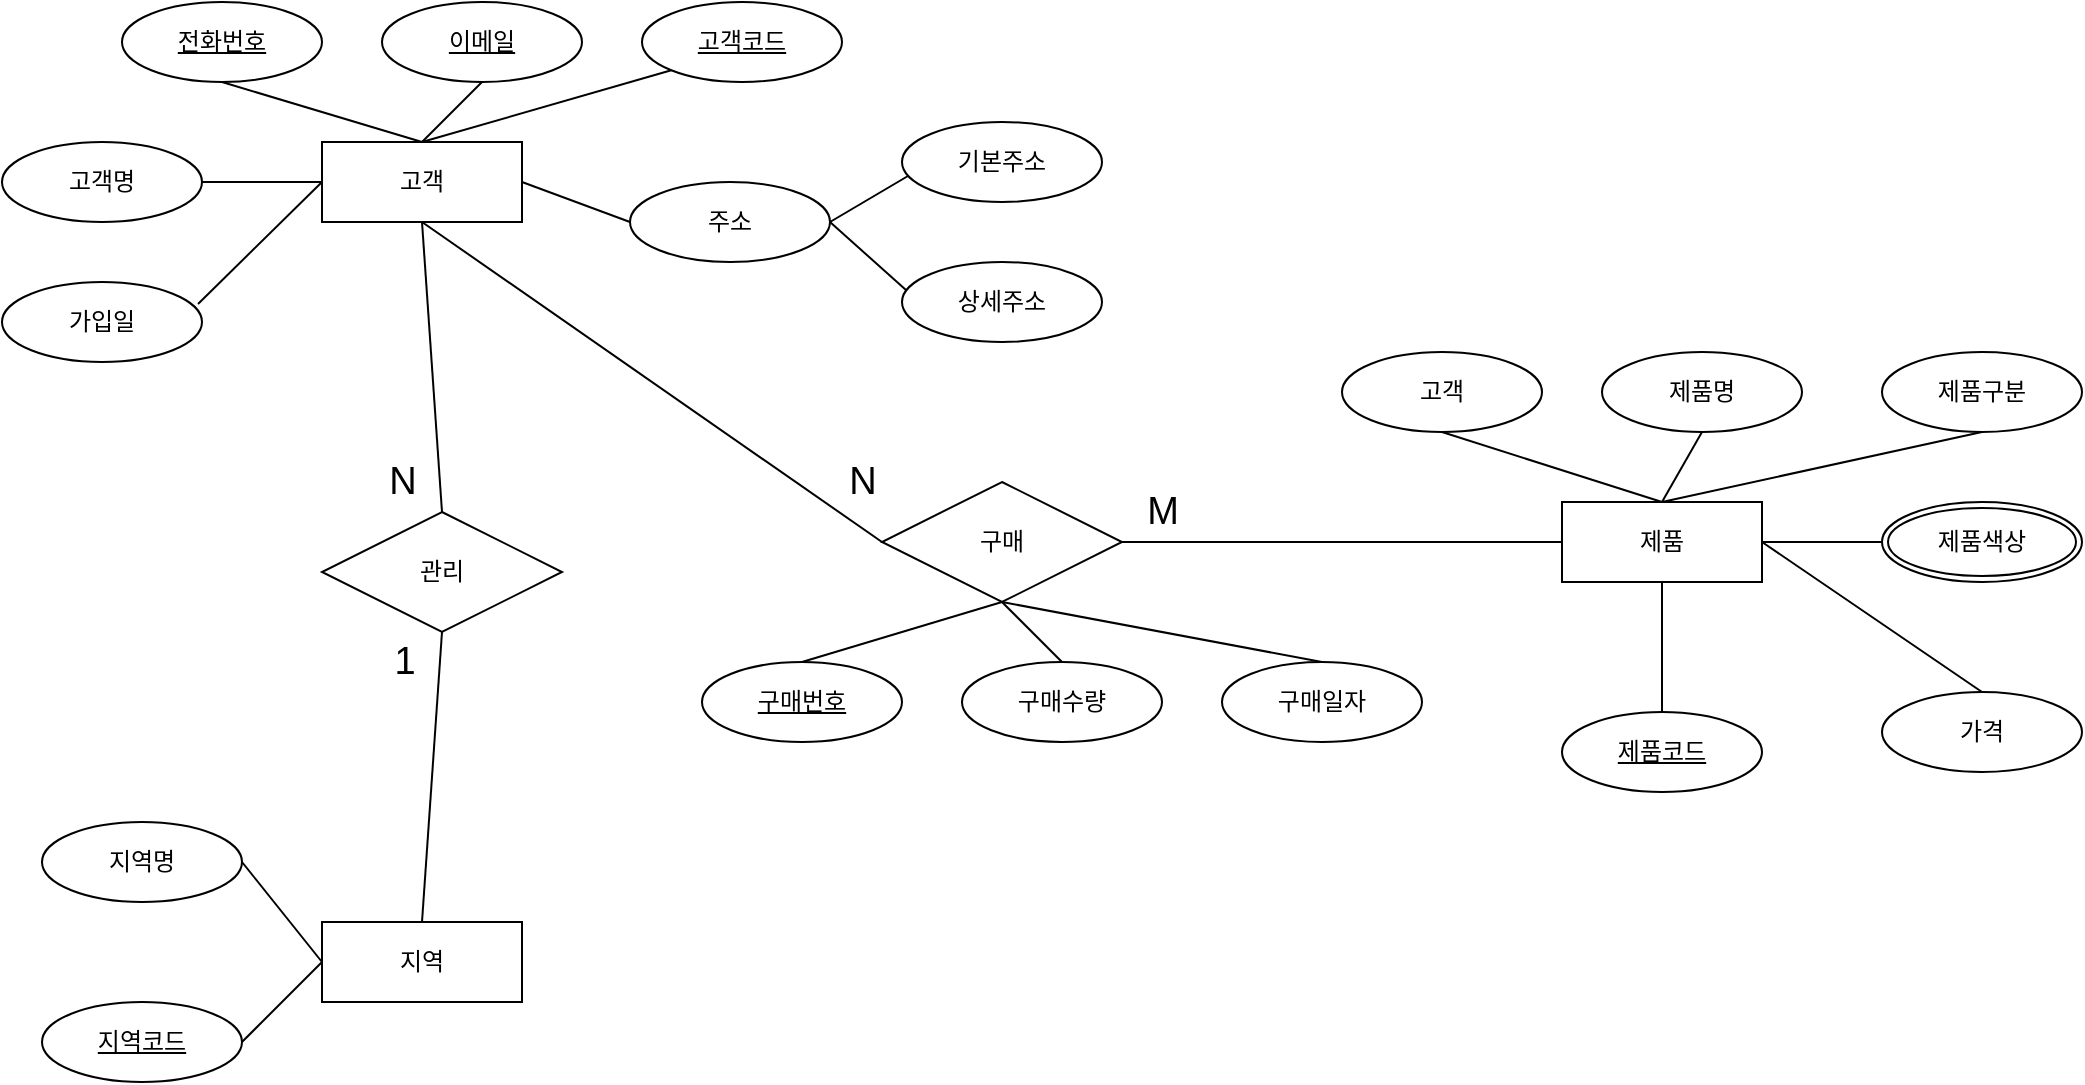 <mxfile version="23.1.5" type="github">
  <diagram name="페이지-1" id="PXnMrBto8qI29V7q2yba">
    <mxGraphModel dx="2074" dy="1132" grid="1" gridSize="10" guides="1" tooltips="1" connect="1" arrows="1" fold="1" page="1" pageScale="1" pageWidth="1654" pageHeight="2336" math="0" shadow="0">
      <root>
        <mxCell id="0" />
        <mxCell id="1" parent="0" />
        <mxCell id="8FTcwgw2kZiAnSkXemUY-1" value="고객" style="whiteSpace=wrap;html=1;align=center;" parent="1" vertex="1">
          <mxGeometry x="260" y="290" width="100" height="40" as="geometry" />
        </mxCell>
        <mxCell id="8FTcwgw2kZiAnSkXemUY-2" value="고객코드" style="ellipse;whiteSpace=wrap;html=1;align=center;fontStyle=4;" parent="1" vertex="1">
          <mxGeometry x="420" y="220" width="100" height="40" as="geometry" />
        </mxCell>
        <mxCell id="8FTcwgw2kZiAnSkXemUY-3" value="" style="endArrow=none;html=1;rounded=0;exitX=0.5;exitY=0;exitDx=0;exitDy=0;entryX=0;entryY=1;entryDx=0;entryDy=0;" parent="1" source="8FTcwgw2kZiAnSkXemUY-1" target="8FTcwgw2kZiAnSkXemUY-2" edge="1">
          <mxGeometry relative="1" as="geometry">
            <mxPoint x="440" y="300" as="sourcePoint" />
            <mxPoint x="600" y="300" as="targetPoint" />
          </mxGeometry>
        </mxCell>
        <mxCell id="8FTcwgw2kZiAnSkXemUY-4" value="이메일" style="ellipse;whiteSpace=wrap;html=1;align=center;fontStyle=4;" parent="1" vertex="1">
          <mxGeometry x="290" y="220" width="100" height="40" as="geometry" />
        </mxCell>
        <mxCell id="8FTcwgw2kZiAnSkXemUY-5" value="전화번호" style="ellipse;whiteSpace=wrap;html=1;align=center;fontStyle=4;" parent="1" vertex="1">
          <mxGeometry x="160" y="220" width="100" height="40" as="geometry" />
        </mxCell>
        <mxCell id="8FTcwgw2kZiAnSkXemUY-6" value="" style="endArrow=none;html=1;rounded=0;entryX=0.5;entryY=1;entryDx=0;entryDy=0;" parent="1" target="8FTcwgw2kZiAnSkXemUY-4" edge="1">
          <mxGeometry relative="1" as="geometry">
            <mxPoint x="310" y="290" as="sourcePoint" />
            <mxPoint x="445" y="264" as="targetPoint" />
          </mxGeometry>
        </mxCell>
        <mxCell id="8FTcwgw2kZiAnSkXemUY-7" value="" style="endArrow=none;html=1;rounded=0;exitX=0.5;exitY=0;exitDx=0;exitDy=0;entryX=0.5;entryY=1;entryDx=0;entryDy=0;" parent="1" source="8FTcwgw2kZiAnSkXemUY-1" target="8FTcwgw2kZiAnSkXemUY-5" edge="1">
          <mxGeometry relative="1" as="geometry">
            <mxPoint x="330" y="310" as="sourcePoint" />
            <mxPoint x="455" y="274" as="targetPoint" />
          </mxGeometry>
        </mxCell>
        <mxCell id="8FTcwgw2kZiAnSkXemUY-8" value="고객명" style="ellipse;whiteSpace=wrap;html=1;align=center;" parent="1" vertex="1">
          <mxGeometry x="100" y="290" width="100" height="40" as="geometry" />
        </mxCell>
        <mxCell id="8FTcwgw2kZiAnSkXemUY-9" value="가입일" style="ellipse;whiteSpace=wrap;html=1;align=center;" parent="1" vertex="1">
          <mxGeometry x="100" y="360" width="100" height="40" as="geometry" />
        </mxCell>
        <mxCell id="8FTcwgw2kZiAnSkXemUY-11" value="" style="endArrow=none;html=1;rounded=0;exitX=0;exitY=0.5;exitDx=0;exitDy=0;entryX=0.98;entryY=0.275;entryDx=0;entryDy=0;entryPerimeter=0;" parent="1" source="8FTcwgw2kZiAnSkXemUY-1" target="8FTcwgw2kZiAnSkXemUY-9" edge="1">
          <mxGeometry relative="1" as="geometry">
            <mxPoint x="320" y="300" as="sourcePoint" />
            <mxPoint x="220" y="270" as="targetPoint" />
          </mxGeometry>
        </mxCell>
        <mxCell id="8FTcwgw2kZiAnSkXemUY-12" value="" style="endArrow=none;html=1;rounded=0;exitX=0;exitY=0.5;exitDx=0;exitDy=0;entryX=1;entryY=0.5;entryDx=0;entryDy=0;" parent="1" source="8FTcwgw2kZiAnSkXemUY-1" target="8FTcwgw2kZiAnSkXemUY-8" edge="1">
          <mxGeometry relative="1" as="geometry">
            <mxPoint x="330" y="310" as="sourcePoint" />
            <mxPoint x="230" y="280" as="targetPoint" />
          </mxGeometry>
        </mxCell>
        <mxCell id="8FTcwgw2kZiAnSkXemUY-14" value="주소" style="ellipse;whiteSpace=wrap;html=1;align=center;" parent="1" vertex="1">
          <mxGeometry x="414" y="310" width="100" height="40" as="geometry" />
        </mxCell>
        <mxCell id="8FTcwgw2kZiAnSkXemUY-15" value="" style="endArrow=none;html=1;rounded=0;exitX=1;exitY=0.5;exitDx=0;exitDy=0;entryX=0;entryY=0.5;entryDx=0;entryDy=0;" parent="1" source="8FTcwgw2kZiAnSkXemUY-1" target="8FTcwgw2kZiAnSkXemUY-14" edge="1">
          <mxGeometry relative="1" as="geometry">
            <mxPoint x="270" y="320" as="sourcePoint" />
            <mxPoint x="390" y="340" as="targetPoint" />
          </mxGeometry>
        </mxCell>
        <mxCell id="8FTcwgw2kZiAnSkXemUY-16" value="상세주소" style="ellipse;whiteSpace=wrap;html=1;align=center;" parent="1" vertex="1">
          <mxGeometry x="550" y="350" width="100" height="40" as="geometry" />
        </mxCell>
        <mxCell id="8FTcwgw2kZiAnSkXemUY-17" value="기본주소" style="ellipse;whiteSpace=wrap;html=1;align=center;" parent="1" vertex="1">
          <mxGeometry x="550" y="280" width="100" height="40" as="geometry" />
        </mxCell>
        <mxCell id="8FTcwgw2kZiAnSkXemUY-18" value="" style="endArrow=none;html=1;rounded=0;exitX=0.02;exitY=0.35;exitDx=0;exitDy=0;entryX=1;entryY=0.5;entryDx=0;entryDy=0;exitPerimeter=0;" parent="1" source="8FTcwgw2kZiAnSkXemUY-16" target="8FTcwgw2kZiAnSkXemUY-14" edge="1">
          <mxGeometry relative="1" as="geometry">
            <mxPoint x="370" y="320" as="sourcePoint" />
            <mxPoint x="424" y="340" as="targetPoint" />
          </mxGeometry>
        </mxCell>
        <mxCell id="8FTcwgw2kZiAnSkXemUY-19" value="" style="endArrow=none;html=1;rounded=0;exitX=1;exitY=0.5;exitDx=0;exitDy=0;entryX=0.03;entryY=0.675;entryDx=0;entryDy=0;entryPerimeter=0;" parent="1" source="8FTcwgw2kZiAnSkXemUY-14" target="8FTcwgw2kZiAnSkXemUY-17" edge="1">
          <mxGeometry relative="1" as="geometry">
            <mxPoint x="520" y="320" as="sourcePoint" />
            <mxPoint x="574" y="340" as="targetPoint" />
          </mxGeometry>
        </mxCell>
        <mxCell id="8FTcwgw2kZiAnSkXemUY-21" value="지역" style="whiteSpace=wrap;html=1;align=center;" parent="1" vertex="1">
          <mxGeometry x="260" y="680" width="100" height="40" as="geometry" />
        </mxCell>
        <mxCell id="8FTcwgw2kZiAnSkXemUY-22" value="지역명" style="ellipse;whiteSpace=wrap;html=1;align=center;" parent="1" vertex="1">
          <mxGeometry x="120" y="630" width="100" height="40" as="geometry" />
        </mxCell>
        <mxCell id="8FTcwgw2kZiAnSkXemUY-24" value="지역코드" style="ellipse;whiteSpace=wrap;html=1;align=center;fontStyle=4;" parent="1" vertex="1">
          <mxGeometry x="120" y="720" width="100" height="40" as="geometry" />
        </mxCell>
        <mxCell id="8FTcwgw2kZiAnSkXemUY-25" value="" style="endArrow=none;html=1;rounded=0;exitX=0;exitY=0.5;exitDx=0;exitDy=0;entryX=1;entryY=0.5;entryDx=0;entryDy=0;" parent="1" source="8FTcwgw2kZiAnSkXemUY-21" target="8FTcwgw2kZiAnSkXemUY-22" edge="1">
          <mxGeometry relative="1" as="geometry">
            <mxPoint x="282" y="590" as="sourcePoint" />
            <mxPoint x="220" y="651" as="targetPoint" />
          </mxGeometry>
        </mxCell>
        <mxCell id="8FTcwgw2kZiAnSkXemUY-26" value="" style="endArrow=none;html=1;rounded=0;exitX=0;exitY=0.5;exitDx=0;exitDy=0;entryX=1;entryY=0.5;entryDx=0;entryDy=0;" parent="1" source="8FTcwgw2kZiAnSkXemUY-21" target="8FTcwgw2kZiAnSkXemUY-24" edge="1">
          <mxGeometry relative="1" as="geometry">
            <mxPoint x="292" y="619" as="sourcePoint" />
            <mxPoint x="230" y="680" as="targetPoint" />
          </mxGeometry>
        </mxCell>
        <mxCell id="8FTcwgw2kZiAnSkXemUY-27" value="제품" style="whiteSpace=wrap;html=1;align=center;" parent="1" vertex="1">
          <mxGeometry x="880" y="470" width="100" height="40" as="geometry" />
        </mxCell>
        <mxCell id="8FTcwgw2kZiAnSkXemUY-28" value="제품코드" style="ellipse;whiteSpace=wrap;html=1;align=center;fontStyle=4;" parent="1" vertex="1">
          <mxGeometry x="880" y="575" width="100" height="40" as="geometry" />
        </mxCell>
        <mxCell id="8FTcwgw2kZiAnSkXemUY-29" value="제품명" style="ellipse;whiteSpace=wrap;html=1;align=center;" parent="1" vertex="1">
          <mxGeometry x="900" y="395" width="100" height="40" as="geometry" />
        </mxCell>
        <mxCell id="8FTcwgw2kZiAnSkXemUY-30" value="제품구분" style="ellipse;whiteSpace=wrap;html=1;align=center;" parent="1" vertex="1">
          <mxGeometry x="1040" y="395" width="100" height="40" as="geometry" />
        </mxCell>
        <mxCell id="8FTcwgw2kZiAnSkXemUY-31" value="가격" style="ellipse;whiteSpace=wrap;html=1;align=center;" parent="1" vertex="1">
          <mxGeometry x="1040" y="565" width="100" height="40" as="geometry" />
        </mxCell>
        <mxCell id="8FTcwgw2kZiAnSkXemUY-32" value="제품색상" style="ellipse;shape=doubleEllipse;margin=3;whiteSpace=wrap;html=1;align=center;" parent="1" vertex="1">
          <mxGeometry x="1040" y="470" width="100" height="40" as="geometry" />
        </mxCell>
        <mxCell id="8FTcwgw2kZiAnSkXemUY-33" value="" style="endArrow=none;html=1;rounded=0;exitX=0.5;exitY=0;exitDx=0;exitDy=0;entryX=0.5;entryY=1;entryDx=0;entryDy=0;" parent="1" source="8FTcwgw2kZiAnSkXemUY-27" target="8FTcwgw2kZiAnSkXemUY-29" edge="1">
          <mxGeometry relative="1" as="geometry">
            <mxPoint x="908" y="349" as="sourcePoint" />
            <mxPoint x="870" y="315" as="targetPoint" />
          </mxGeometry>
        </mxCell>
        <mxCell id="8FTcwgw2kZiAnSkXemUY-34" value="" style="endArrow=none;html=1;rounded=0;entryX=0.5;entryY=0;entryDx=0;entryDy=0;exitX=0.5;exitY=1;exitDx=0;exitDy=0;" parent="1" source="8FTcwgw2kZiAnSkXemUY-27" target="8FTcwgw2kZiAnSkXemUY-28" edge="1">
          <mxGeometry relative="1" as="geometry">
            <mxPoint x="940" y="525" as="sourcePoint" />
            <mxPoint x="970" y="585" as="targetPoint" />
          </mxGeometry>
        </mxCell>
        <mxCell id="8FTcwgw2kZiAnSkXemUY-35" value="" style="endArrow=none;html=1;rounded=0;exitX=0.5;exitY=1;exitDx=0;exitDy=0;entryX=0.5;entryY=0;entryDx=0;entryDy=0;" parent="1" source="8FTcwgw2kZiAnSkXemUY-30" target="8FTcwgw2kZiAnSkXemUY-27" edge="1">
          <mxGeometry relative="1" as="geometry">
            <mxPoint x="1030" y="462" as="sourcePoint" />
            <mxPoint x="992" y="428" as="targetPoint" />
          </mxGeometry>
        </mxCell>
        <mxCell id="8FTcwgw2kZiAnSkXemUY-36" value="" style="endArrow=none;html=1;rounded=0;exitX=0;exitY=0.5;exitDx=0;exitDy=0;entryX=1;entryY=0.5;entryDx=0;entryDy=0;" parent="1" source="8FTcwgw2kZiAnSkXemUY-32" target="8FTcwgw2kZiAnSkXemUY-27" edge="1">
          <mxGeometry relative="1" as="geometry">
            <mxPoint x="1100" y="445" as="sourcePoint" />
            <mxPoint x="940" y="480" as="targetPoint" />
          </mxGeometry>
        </mxCell>
        <mxCell id="8FTcwgw2kZiAnSkXemUY-37" value="" style="endArrow=none;html=1;rounded=0;exitX=0.5;exitY=0;exitDx=0;exitDy=0;entryX=1;entryY=0.5;entryDx=0;entryDy=0;" parent="1" source="8FTcwgw2kZiAnSkXemUY-31" target="8FTcwgw2kZiAnSkXemUY-27" edge="1">
          <mxGeometry relative="1" as="geometry">
            <mxPoint x="1110" y="455" as="sourcePoint" />
            <mxPoint x="950" y="490" as="targetPoint" />
          </mxGeometry>
        </mxCell>
        <mxCell id="8FTcwgw2kZiAnSkXemUY-40" value="고객" style="ellipse;whiteSpace=wrap;html=1;align=center;" parent="1" vertex="1">
          <mxGeometry x="770" y="395" width="100" height="40" as="geometry" />
        </mxCell>
        <mxCell id="8FTcwgw2kZiAnSkXemUY-41" value="" style="endArrow=none;html=1;rounded=0;exitX=0.5;exitY=1;exitDx=0;exitDy=0;entryX=0.5;entryY=0;entryDx=0;entryDy=0;" parent="1" source="8FTcwgw2kZiAnSkXemUY-40" target="8FTcwgw2kZiAnSkXemUY-27" edge="1">
          <mxGeometry relative="1" as="geometry">
            <mxPoint x="830" y="440" as="sourcePoint" />
            <mxPoint x="900" y="490" as="targetPoint" />
          </mxGeometry>
        </mxCell>
        <mxCell id="31A33paIdpld8ompAeej-1" value="관리" style="shape=rhombus;perimeter=rhombusPerimeter;whiteSpace=wrap;html=1;align=center;" vertex="1" parent="1">
          <mxGeometry x="260" y="475" width="120" height="60" as="geometry" />
        </mxCell>
        <mxCell id="31A33paIdpld8ompAeej-2" value="" style="endArrow=none;html=1;rounded=0;entryX=0.5;entryY=1;entryDx=0;entryDy=0;exitX=0.5;exitY=0;exitDx=0;exitDy=0;" edge="1" parent="1" source="31A33paIdpld8ompAeej-1" target="8FTcwgw2kZiAnSkXemUY-1">
          <mxGeometry relative="1" as="geometry">
            <mxPoint x="290" y="450" as="sourcePoint" />
            <mxPoint x="490" y="580" as="targetPoint" />
          </mxGeometry>
        </mxCell>
        <mxCell id="31A33paIdpld8ompAeej-4" value="N" style="edgeLabel;html=1;align=center;verticalAlign=middle;resizable=0;points=[];fontSize=19;" vertex="1" connectable="0" parent="31A33paIdpld8ompAeej-2">
          <mxGeometry x="-0.437" y="-3" relative="1" as="geometry">
            <mxPoint x="-20" y="26" as="offset" />
          </mxGeometry>
        </mxCell>
        <mxCell id="31A33paIdpld8ompAeej-3" value="" style="endArrow=none;html=1;rounded=0;entryX=0.5;entryY=1;entryDx=0;entryDy=0;exitX=0.5;exitY=0;exitDx=0;exitDy=0;" edge="1" parent="1" source="8FTcwgw2kZiAnSkXemUY-21" target="31A33paIdpld8ompAeej-1">
          <mxGeometry relative="1" as="geometry">
            <mxPoint x="340" y="695" as="sourcePoint" />
            <mxPoint x="330" y="550" as="targetPoint" />
          </mxGeometry>
        </mxCell>
        <mxCell id="31A33paIdpld8ompAeej-5" value="1" style="edgeLabel;html=1;align=center;verticalAlign=middle;resizable=0;points=[];fontSize=19;" vertex="1" connectable="0" parent="31A33paIdpld8ompAeej-3">
          <mxGeometry x="-0.105" y="1" relative="1" as="geometry">
            <mxPoint x="-13" y="-65" as="offset" />
          </mxGeometry>
        </mxCell>
        <mxCell id="31A33paIdpld8ompAeej-6" value="구매" style="shape=rhombus;perimeter=rhombusPerimeter;whiteSpace=wrap;html=1;align=center;" vertex="1" parent="1">
          <mxGeometry x="540" y="460" width="120" height="60" as="geometry" />
        </mxCell>
        <mxCell id="31A33paIdpld8ompAeej-7" value="" style="endArrow=none;html=1;rounded=0;entryX=0.5;entryY=1;entryDx=0;entryDy=0;exitX=0;exitY=0.5;exitDx=0;exitDy=0;" edge="1" parent="1" source="31A33paIdpld8ompAeej-6" target="8FTcwgw2kZiAnSkXemUY-1">
          <mxGeometry relative="1" as="geometry">
            <mxPoint x="460" y="535" as="sourcePoint" />
            <mxPoint x="450" y="390" as="targetPoint" />
          </mxGeometry>
        </mxCell>
        <mxCell id="31A33paIdpld8ompAeej-16" value="N" style="edgeLabel;html=1;align=center;verticalAlign=middle;resizable=0;points=[];fontSize=19;" vertex="1" connectable="0" parent="31A33paIdpld8ompAeej-7">
          <mxGeometry x="-0.427" y="-1" relative="1" as="geometry">
            <mxPoint x="55" y="17" as="offset" />
          </mxGeometry>
        </mxCell>
        <mxCell id="31A33paIdpld8ompAeej-9" value="" style="endArrow=none;html=1;rounded=0;entryX=1;entryY=0.5;entryDx=0;entryDy=0;exitX=0;exitY=0.5;exitDx=0;exitDy=0;" edge="1" parent="1" source="8FTcwgw2kZiAnSkXemUY-27" target="31A33paIdpld8ompAeej-6">
          <mxGeometry relative="1" as="geometry">
            <mxPoint x="820" y="690" as="sourcePoint" />
            <mxPoint x="540" y="560" as="targetPoint" />
          </mxGeometry>
        </mxCell>
        <mxCell id="31A33paIdpld8ompAeej-17" value="M" style="edgeLabel;html=1;align=center;verticalAlign=middle;resizable=0;points=[];fontSize=19;" vertex="1" connectable="0" parent="31A33paIdpld8ompAeej-9">
          <mxGeometry x="0.518" y="-1" relative="1" as="geometry">
            <mxPoint x="-33" y="-14" as="offset" />
          </mxGeometry>
        </mxCell>
        <mxCell id="31A33paIdpld8ompAeej-10" value="" style="endArrow=none;html=1;rounded=0;entryX=0.5;entryY=0;entryDx=0;entryDy=0;exitX=0.5;exitY=1;exitDx=0;exitDy=0;" edge="1" parent="1" source="31A33paIdpld8ompAeej-6" target="31A33paIdpld8ompAeej-13">
          <mxGeometry relative="1" as="geometry">
            <mxPoint x="570" y="590" as="sourcePoint" />
            <mxPoint x="570" y="655" as="targetPoint" />
          </mxGeometry>
        </mxCell>
        <mxCell id="31A33paIdpld8ompAeej-11" value="" style="endArrow=none;html=1;rounded=0;entryX=0.5;entryY=0;entryDx=0;entryDy=0;exitX=0.5;exitY=1;exitDx=0;exitDy=0;" edge="1" parent="1" source="31A33paIdpld8ompAeej-6" target="31A33paIdpld8ompAeej-15">
          <mxGeometry relative="1" as="geometry">
            <mxPoint x="599.5" y="640" as="sourcePoint" />
            <mxPoint x="599.5" y="705" as="targetPoint" />
          </mxGeometry>
        </mxCell>
        <mxCell id="31A33paIdpld8ompAeej-12" value="" style="endArrow=none;html=1;rounded=0;entryX=0.5;entryY=0;entryDx=0;entryDy=0;exitX=0.5;exitY=1;exitDx=0;exitDy=0;" edge="1" parent="1" source="31A33paIdpld8ompAeej-6" target="31A33paIdpld8ompAeej-14">
          <mxGeometry relative="1" as="geometry">
            <mxPoint x="680" y="690" as="sourcePoint" />
            <mxPoint x="680" y="755" as="targetPoint" />
          </mxGeometry>
        </mxCell>
        <mxCell id="31A33paIdpld8ompAeej-13" value="구매번호" style="ellipse;whiteSpace=wrap;html=1;align=center;fontStyle=4;" vertex="1" parent="1">
          <mxGeometry x="450" y="550" width="100" height="40" as="geometry" />
        </mxCell>
        <mxCell id="31A33paIdpld8ompAeej-14" value="구매일자" style="ellipse;whiteSpace=wrap;html=1;align=center;" vertex="1" parent="1">
          <mxGeometry x="710" y="550" width="100" height="40" as="geometry" />
        </mxCell>
        <mxCell id="31A33paIdpld8ompAeej-15" value="구매수량" style="ellipse;whiteSpace=wrap;html=1;align=center;" vertex="1" parent="1">
          <mxGeometry x="580" y="550" width="100" height="40" as="geometry" />
        </mxCell>
      </root>
    </mxGraphModel>
  </diagram>
</mxfile>
